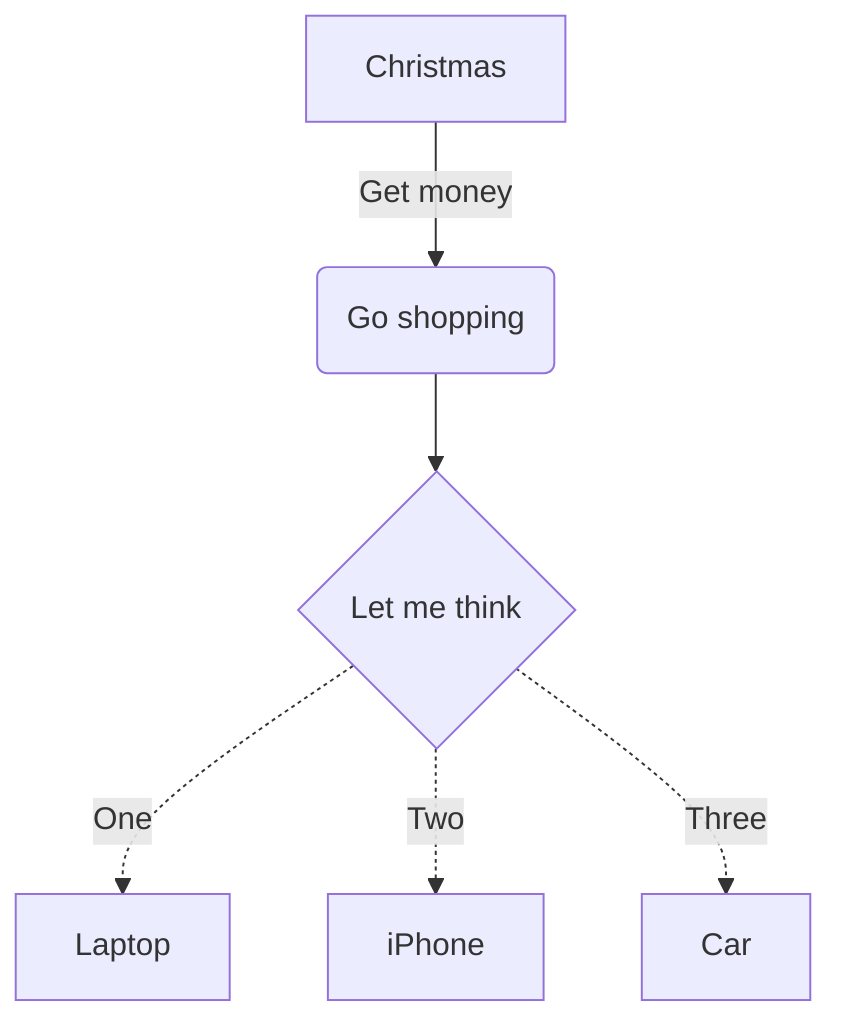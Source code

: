 graph TD
A[Christmas] -->|Get money| B(Go shopping)
B --> C{Let me think}
C -.->|One| D[Laptop]
C -.->|Two| E[iPhone]
C -.->|Three| F[Car]
